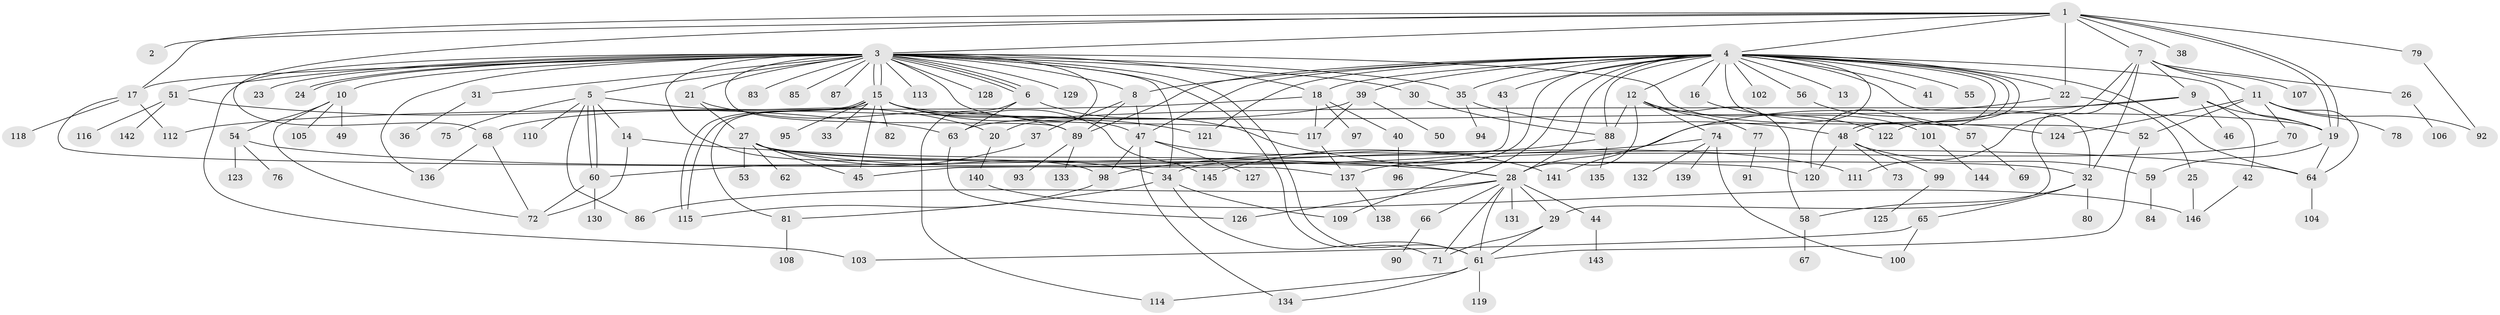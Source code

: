 // Generated by graph-tools (version 1.1) at 2025/49/03/09/25 03:49:59]
// undirected, 146 vertices, 228 edges
graph export_dot {
graph [start="1"]
  node [color=gray90,style=filled];
  1;
  2;
  3;
  4;
  5;
  6;
  7;
  8;
  9;
  10;
  11;
  12;
  13;
  14;
  15;
  16;
  17;
  18;
  19;
  20;
  21;
  22;
  23;
  24;
  25;
  26;
  27;
  28;
  29;
  30;
  31;
  32;
  33;
  34;
  35;
  36;
  37;
  38;
  39;
  40;
  41;
  42;
  43;
  44;
  45;
  46;
  47;
  48;
  49;
  50;
  51;
  52;
  53;
  54;
  55;
  56;
  57;
  58;
  59;
  60;
  61;
  62;
  63;
  64;
  65;
  66;
  67;
  68;
  69;
  70;
  71;
  72;
  73;
  74;
  75;
  76;
  77;
  78;
  79;
  80;
  81;
  82;
  83;
  84;
  85;
  86;
  87;
  88;
  89;
  90;
  91;
  92;
  93;
  94;
  95;
  96;
  97;
  98;
  99;
  100;
  101;
  102;
  103;
  104;
  105;
  106;
  107;
  108;
  109;
  110;
  111;
  112;
  113;
  114;
  115;
  116;
  117;
  118;
  119;
  120;
  121;
  122;
  123;
  124;
  125;
  126;
  127;
  128;
  129;
  130;
  131;
  132;
  133;
  134;
  135;
  136;
  137;
  138;
  139;
  140;
  141;
  142;
  143;
  144;
  145;
  146;
  1 -- 2;
  1 -- 3;
  1 -- 4;
  1 -- 7;
  1 -- 17;
  1 -- 19;
  1 -- 19;
  1 -- 22;
  1 -- 38;
  1 -- 68;
  1 -- 79;
  3 -- 5;
  3 -- 6;
  3 -- 6;
  3 -- 6;
  3 -- 8;
  3 -- 10;
  3 -- 15;
  3 -- 15;
  3 -- 17;
  3 -- 18;
  3 -- 20;
  3 -- 21;
  3 -- 23;
  3 -- 24;
  3 -- 24;
  3 -- 30;
  3 -- 31;
  3 -- 34;
  3 -- 35;
  3 -- 51;
  3 -- 61;
  3 -- 71;
  3 -- 83;
  3 -- 85;
  3 -- 87;
  3 -- 89;
  3 -- 98;
  3 -- 103;
  3 -- 113;
  3 -- 117;
  3 -- 124;
  3 -- 128;
  3 -- 129;
  3 -- 136;
  4 -- 8;
  4 -- 12;
  4 -- 13;
  4 -- 16;
  4 -- 18;
  4 -- 19;
  4 -- 22;
  4 -- 28;
  4 -- 32;
  4 -- 34;
  4 -- 35;
  4 -- 39;
  4 -- 41;
  4 -- 43;
  4 -- 47;
  4 -- 48;
  4 -- 48;
  4 -- 52;
  4 -- 55;
  4 -- 56;
  4 -- 64;
  4 -- 88;
  4 -- 89;
  4 -- 102;
  4 -- 109;
  4 -- 120;
  4 -- 121;
  4 -- 141;
  5 -- 14;
  5 -- 20;
  5 -- 60;
  5 -- 60;
  5 -- 75;
  5 -- 86;
  5 -- 110;
  6 -- 28;
  6 -- 63;
  6 -- 114;
  7 -- 9;
  7 -- 11;
  7 -- 26;
  7 -- 29;
  7 -- 32;
  7 -- 107;
  7 -- 111;
  8 -- 37;
  8 -- 47;
  8 -- 89;
  9 -- 19;
  9 -- 42;
  9 -- 46;
  9 -- 63;
  9 -- 122;
  10 -- 49;
  10 -- 54;
  10 -- 72;
  10 -- 105;
  11 -- 52;
  11 -- 64;
  11 -- 70;
  11 -- 78;
  11 -- 92;
  11 -- 124;
  12 -- 28;
  12 -- 58;
  12 -- 74;
  12 -- 77;
  12 -- 88;
  12 -- 122;
  14 -- 28;
  14 -- 72;
  15 -- 19;
  15 -- 33;
  15 -- 45;
  15 -- 47;
  15 -- 81;
  15 -- 82;
  15 -- 95;
  15 -- 115;
  15 -- 115;
  15 -- 121;
  15 -- 145;
  16 -- 101;
  17 -- 112;
  17 -- 118;
  17 -- 137;
  18 -- 40;
  18 -- 97;
  18 -- 112;
  18 -- 117;
  19 -- 59;
  19 -- 64;
  20 -- 140;
  21 -- 27;
  21 -- 89;
  22 -- 25;
  22 -- 28;
  25 -- 146;
  26 -- 106;
  27 -- 32;
  27 -- 34;
  27 -- 45;
  27 -- 53;
  27 -- 62;
  27 -- 111;
  27 -- 120;
  28 -- 29;
  28 -- 44;
  28 -- 61;
  28 -- 66;
  28 -- 71;
  28 -- 86;
  28 -- 126;
  28 -- 131;
  29 -- 61;
  29 -- 71;
  30 -- 88;
  31 -- 36;
  32 -- 58;
  32 -- 65;
  32 -- 80;
  34 -- 61;
  34 -- 81;
  34 -- 109;
  35 -- 48;
  35 -- 94;
  37 -- 60;
  39 -- 50;
  39 -- 68;
  39 -- 117;
  40 -- 96;
  42 -- 146;
  43 -- 45;
  44 -- 143;
  47 -- 98;
  47 -- 127;
  47 -- 134;
  47 -- 141;
  48 -- 59;
  48 -- 73;
  48 -- 99;
  48 -- 120;
  51 -- 63;
  51 -- 116;
  51 -- 142;
  52 -- 61;
  54 -- 64;
  54 -- 76;
  54 -- 123;
  56 -- 57;
  57 -- 69;
  58 -- 67;
  59 -- 84;
  60 -- 72;
  60 -- 130;
  61 -- 114;
  61 -- 119;
  61 -- 134;
  63 -- 126;
  64 -- 104;
  65 -- 100;
  65 -- 103;
  66 -- 90;
  68 -- 72;
  68 -- 136;
  70 -- 137;
  74 -- 98;
  74 -- 100;
  74 -- 132;
  74 -- 139;
  77 -- 91;
  79 -- 92;
  81 -- 108;
  88 -- 135;
  88 -- 145;
  89 -- 93;
  89 -- 133;
  98 -- 115;
  99 -- 125;
  101 -- 144;
  117 -- 137;
  137 -- 138;
  140 -- 146;
}
